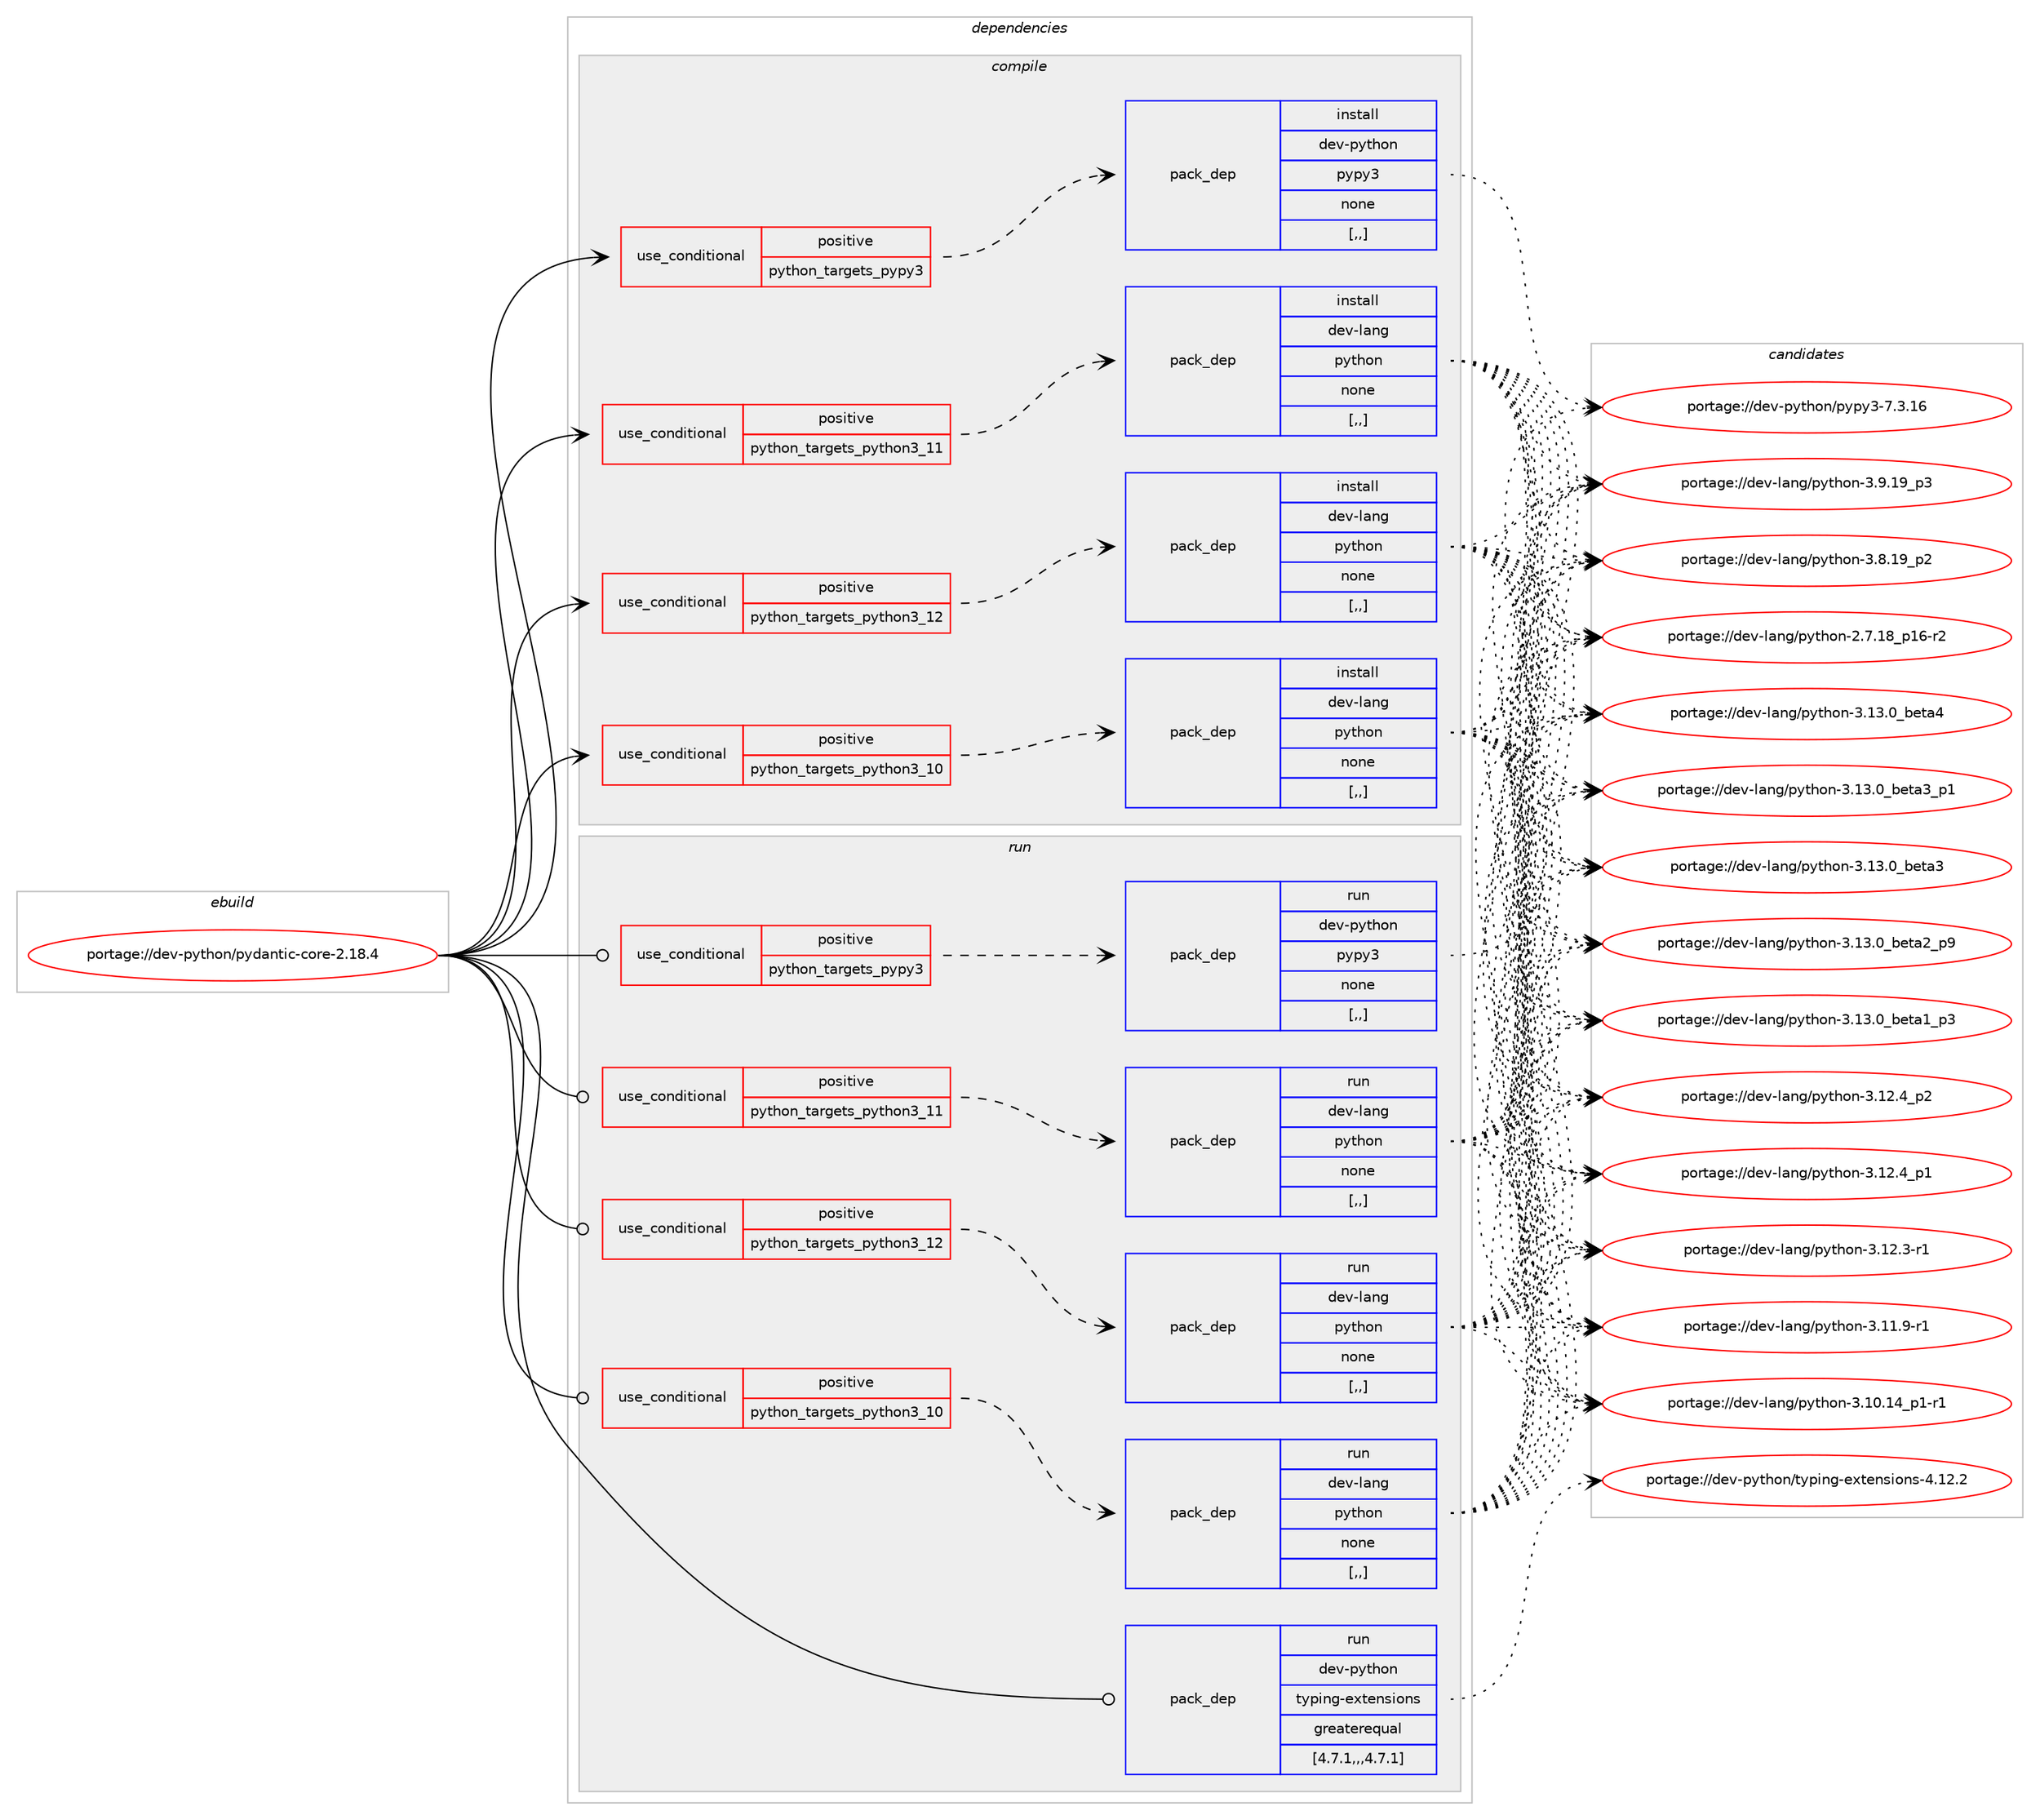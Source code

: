 digraph prolog {

# *************
# Graph options
# *************

newrank=true;
concentrate=true;
compound=true;
graph [rankdir=LR,fontname=Helvetica,fontsize=10,ranksep=1.5];#, ranksep=2.5, nodesep=0.2];
edge  [arrowhead=vee];
node  [fontname=Helvetica,fontsize=10];

# **********
# The ebuild
# **********

subgraph cluster_leftcol {
color=gray;
label=<<i>ebuild</i>>;
id [label="portage://dev-python/pydantic-core-2.18.4", color=red, width=4, href="../dev-python/pydantic-core-2.18.4.svg"];
}

# ****************
# The dependencies
# ****************

subgraph cluster_midcol {
color=gray;
label=<<i>dependencies</i>>;
subgraph cluster_compile {
fillcolor="#eeeeee";
style=filled;
label=<<i>compile</i>>;
subgraph cond36868 {
dependency156587 [label=<<TABLE BORDER="0" CELLBORDER="1" CELLSPACING="0" CELLPADDING="4"><TR><TD ROWSPAN="3" CELLPADDING="10">use_conditional</TD></TR><TR><TD>positive</TD></TR><TR><TD>python_targets_pypy3</TD></TR></TABLE>>, shape=none, color=red];
subgraph pack118468 {
dependency156588 [label=<<TABLE BORDER="0" CELLBORDER="1" CELLSPACING="0" CELLPADDING="4" WIDTH="220"><TR><TD ROWSPAN="6" CELLPADDING="30">pack_dep</TD></TR><TR><TD WIDTH="110">install</TD></TR><TR><TD>dev-python</TD></TR><TR><TD>pypy3</TD></TR><TR><TD>none</TD></TR><TR><TD>[,,]</TD></TR></TABLE>>, shape=none, color=blue];
}
dependency156587:e -> dependency156588:w [weight=20,style="dashed",arrowhead="vee"];
}
id:e -> dependency156587:w [weight=20,style="solid",arrowhead="vee"];
subgraph cond36869 {
dependency156589 [label=<<TABLE BORDER="0" CELLBORDER="1" CELLSPACING="0" CELLPADDING="4"><TR><TD ROWSPAN="3" CELLPADDING="10">use_conditional</TD></TR><TR><TD>positive</TD></TR><TR><TD>python_targets_python3_10</TD></TR></TABLE>>, shape=none, color=red];
subgraph pack118469 {
dependency156590 [label=<<TABLE BORDER="0" CELLBORDER="1" CELLSPACING="0" CELLPADDING="4" WIDTH="220"><TR><TD ROWSPAN="6" CELLPADDING="30">pack_dep</TD></TR><TR><TD WIDTH="110">install</TD></TR><TR><TD>dev-lang</TD></TR><TR><TD>python</TD></TR><TR><TD>none</TD></TR><TR><TD>[,,]</TD></TR></TABLE>>, shape=none, color=blue];
}
dependency156589:e -> dependency156590:w [weight=20,style="dashed",arrowhead="vee"];
}
id:e -> dependency156589:w [weight=20,style="solid",arrowhead="vee"];
subgraph cond36870 {
dependency156591 [label=<<TABLE BORDER="0" CELLBORDER="1" CELLSPACING="0" CELLPADDING="4"><TR><TD ROWSPAN="3" CELLPADDING="10">use_conditional</TD></TR><TR><TD>positive</TD></TR><TR><TD>python_targets_python3_11</TD></TR></TABLE>>, shape=none, color=red];
subgraph pack118470 {
dependency156592 [label=<<TABLE BORDER="0" CELLBORDER="1" CELLSPACING="0" CELLPADDING="4" WIDTH="220"><TR><TD ROWSPAN="6" CELLPADDING="30">pack_dep</TD></TR><TR><TD WIDTH="110">install</TD></TR><TR><TD>dev-lang</TD></TR><TR><TD>python</TD></TR><TR><TD>none</TD></TR><TR><TD>[,,]</TD></TR></TABLE>>, shape=none, color=blue];
}
dependency156591:e -> dependency156592:w [weight=20,style="dashed",arrowhead="vee"];
}
id:e -> dependency156591:w [weight=20,style="solid",arrowhead="vee"];
subgraph cond36871 {
dependency156593 [label=<<TABLE BORDER="0" CELLBORDER="1" CELLSPACING="0" CELLPADDING="4"><TR><TD ROWSPAN="3" CELLPADDING="10">use_conditional</TD></TR><TR><TD>positive</TD></TR><TR><TD>python_targets_python3_12</TD></TR></TABLE>>, shape=none, color=red];
subgraph pack118471 {
dependency156594 [label=<<TABLE BORDER="0" CELLBORDER="1" CELLSPACING="0" CELLPADDING="4" WIDTH="220"><TR><TD ROWSPAN="6" CELLPADDING="30">pack_dep</TD></TR><TR><TD WIDTH="110">install</TD></TR><TR><TD>dev-lang</TD></TR><TR><TD>python</TD></TR><TR><TD>none</TD></TR><TR><TD>[,,]</TD></TR></TABLE>>, shape=none, color=blue];
}
dependency156593:e -> dependency156594:w [weight=20,style="dashed",arrowhead="vee"];
}
id:e -> dependency156593:w [weight=20,style="solid",arrowhead="vee"];
}
subgraph cluster_compileandrun {
fillcolor="#eeeeee";
style=filled;
label=<<i>compile and run</i>>;
}
subgraph cluster_run {
fillcolor="#eeeeee";
style=filled;
label=<<i>run</i>>;
subgraph cond36872 {
dependency156595 [label=<<TABLE BORDER="0" CELLBORDER="1" CELLSPACING="0" CELLPADDING="4"><TR><TD ROWSPAN="3" CELLPADDING="10">use_conditional</TD></TR><TR><TD>positive</TD></TR><TR><TD>python_targets_pypy3</TD></TR></TABLE>>, shape=none, color=red];
subgraph pack118472 {
dependency156596 [label=<<TABLE BORDER="0" CELLBORDER="1" CELLSPACING="0" CELLPADDING="4" WIDTH="220"><TR><TD ROWSPAN="6" CELLPADDING="30">pack_dep</TD></TR><TR><TD WIDTH="110">run</TD></TR><TR><TD>dev-python</TD></TR><TR><TD>pypy3</TD></TR><TR><TD>none</TD></TR><TR><TD>[,,]</TD></TR></TABLE>>, shape=none, color=blue];
}
dependency156595:e -> dependency156596:w [weight=20,style="dashed",arrowhead="vee"];
}
id:e -> dependency156595:w [weight=20,style="solid",arrowhead="odot"];
subgraph cond36873 {
dependency156597 [label=<<TABLE BORDER="0" CELLBORDER="1" CELLSPACING="0" CELLPADDING="4"><TR><TD ROWSPAN="3" CELLPADDING="10">use_conditional</TD></TR><TR><TD>positive</TD></TR><TR><TD>python_targets_python3_10</TD></TR></TABLE>>, shape=none, color=red];
subgraph pack118473 {
dependency156598 [label=<<TABLE BORDER="0" CELLBORDER="1" CELLSPACING="0" CELLPADDING="4" WIDTH="220"><TR><TD ROWSPAN="6" CELLPADDING="30">pack_dep</TD></TR><TR><TD WIDTH="110">run</TD></TR><TR><TD>dev-lang</TD></TR><TR><TD>python</TD></TR><TR><TD>none</TD></TR><TR><TD>[,,]</TD></TR></TABLE>>, shape=none, color=blue];
}
dependency156597:e -> dependency156598:w [weight=20,style="dashed",arrowhead="vee"];
}
id:e -> dependency156597:w [weight=20,style="solid",arrowhead="odot"];
subgraph cond36874 {
dependency156599 [label=<<TABLE BORDER="0" CELLBORDER="1" CELLSPACING="0" CELLPADDING="4"><TR><TD ROWSPAN="3" CELLPADDING="10">use_conditional</TD></TR><TR><TD>positive</TD></TR><TR><TD>python_targets_python3_11</TD></TR></TABLE>>, shape=none, color=red];
subgraph pack118474 {
dependency156600 [label=<<TABLE BORDER="0" CELLBORDER="1" CELLSPACING="0" CELLPADDING="4" WIDTH="220"><TR><TD ROWSPAN="6" CELLPADDING="30">pack_dep</TD></TR><TR><TD WIDTH="110">run</TD></TR><TR><TD>dev-lang</TD></TR><TR><TD>python</TD></TR><TR><TD>none</TD></TR><TR><TD>[,,]</TD></TR></TABLE>>, shape=none, color=blue];
}
dependency156599:e -> dependency156600:w [weight=20,style="dashed",arrowhead="vee"];
}
id:e -> dependency156599:w [weight=20,style="solid",arrowhead="odot"];
subgraph cond36875 {
dependency156601 [label=<<TABLE BORDER="0" CELLBORDER="1" CELLSPACING="0" CELLPADDING="4"><TR><TD ROWSPAN="3" CELLPADDING="10">use_conditional</TD></TR><TR><TD>positive</TD></TR><TR><TD>python_targets_python3_12</TD></TR></TABLE>>, shape=none, color=red];
subgraph pack118475 {
dependency156602 [label=<<TABLE BORDER="0" CELLBORDER="1" CELLSPACING="0" CELLPADDING="4" WIDTH="220"><TR><TD ROWSPAN="6" CELLPADDING="30">pack_dep</TD></TR><TR><TD WIDTH="110">run</TD></TR><TR><TD>dev-lang</TD></TR><TR><TD>python</TD></TR><TR><TD>none</TD></TR><TR><TD>[,,]</TD></TR></TABLE>>, shape=none, color=blue];
}
dependency156601:e -> dependency156602:w [weight=20,style="dashed",arrowhead="vee"];
}
id:e -> dependency156601:w [weight=20,style="solid",arrowhead="odot"];
subgraph pack118476 {
dependency156603 [label=<<TABLE BORDER="0" CELLBORDER="1" CELLSPACING="0" CELLPADDING="4" WIDTH="220"><TR><TD ROWSPAN="6" CELLPADDING="30">pack_dep</TD></TR><TR><TD WIDTH="110">run</TD></TR><TR><TD>dev-python</TD></TR><TR><TD>typing-extensions</TD></TR><TR><TD>greaterequal</TD></TR><TR><TD>[4.7.1,,,4.7.1]</TD></TR></TABLE>>, shape=none, color=blue];
}
id:e -> dependency156603:w [weight=20,style="solid",arrowhead="odot"];
}
}

# **************
# The candidates
# **************

subgraph cluster_choices {
rank=same;
color=gray;
label=<<i>candidates</i>>;

subgraph choice118468 {
color=black;
nodesep=1;
choice10010111845112121116104111110471121211121215145554651464954 [label="portage://dev-python/pypy3-7.3.16", color=red, width=4,href="../dev-python/pypy3-7.3.16.svg"];
dependency156588:e -> choice10010111845112121116104111110471121211121215145554651464954:w [style=dotted,weight="100"];
}
subgraph choice118469 {
color=black;
nodesep=1;
choice1001011184510897110103471121211161041111104551464951464895981011169752 [label="portage://dev-lang/python-3.13.0_beta4", color=red, width=4,href="../dev-lang/python-3.13.0_beta4.svg"];
choice10010111845108971101034711212111610411111045514649514648959810111697519511249 [label="portage://dev-lang/python-3.13.0_beta3_p1", color=red, width=4,href="../dev-lang/python-3.13.0_beta3_p1.svg"];
choice1001011184510897110103471121211161041111104551464951464895981011169751 [label="portage://dev-lang/python-3.13.0_beta3", color=red, width=4,href="../dev-lang/python-3.13.0_beta3.svg"];
choice10010111845108971101034711212111610411111045514649514648959810111697509511257 [label="portage://dev-lang/python-3.13.0_beta2_p9", color=red, width=4,href="../dev-lang/python-3.13.0_beta2_p9.svg"];
choice10010111845108971101034711212111610411111045514649514648959810111697499511251 [label="portage://dev-lang/python-3.13.0_beta1_p3", color=red, width=4,href="../dev-lang/python-3.13.0_beta1_p3.svg"];
choice100101118451089711010347112121116104111110455146495046529511250 [label="portage://dev-lang/python-3.12.4_p2", color=red, width=4,href="../dev-lang/python-3.12.4_p2.svg"];
choice100101118451089711010347112121116104111110455146495046529511249 [label="portage://dev-lang/python-3.12.4_p1", color=red, width=4,href="../dev-lang/python-3.12.4_p1.svg"];
choice100101118451089711010347112121116104111110455146495046514511449 [label="portage://dev-lang/python-3.12.3-r1", color=red, width=4,href="../dev-lang/python-3.12.3-r1.svg"];
choice100101118451089711010347112121116104111110455146494946574511449 [label="portage://dev-lang/python-3.11.9-r1", color=red, width=4,href="../dev-lang/python-3.11.9-r1.svg"];
choice100101118451089711010347112121116104111110455146494846495295112494511449 [label="portage://dev-lang/python-3.10.14_p1-r1", color=red, width=4,href="../dev-lang/python-3.10.14_p1-r1.svg"];
choice100101118451089711010347112121116104111110455146574649579511251 [label="portage://dev-lang/python-3.9.19_p3", color=red, width=4,href="../dev-lang/python-3.9.19_p3.svg"];
choice100101118451089711010347112121116104111110455146564649579511250 [label="portage://dev-lang/python-3.8.19_p2", color=red, width=4,href="../dev-lang/python-3.8.19_p2.svg"];
choice100101118451089711010347112121116104111110455046554649569511249544511450 [label="portage://dev-lang/python-2.7.18_p16-r2", color=red, width=4,href="../dev-lang/python-2.7.18_p16-r2.svg"];
dependency156590:e -> choice1001011184510897110103471121211161041111104551464951464895981011169752:w [style=dotted,weight="100"];
dependency156590:e -> choice10010111845108971101034711212111610411111045514649514648959810111697519511249:w [style=dotted,weight="100"];
dependency156590:e -> choice1001011184510897110103471121211161041111104551464951464895981011169751:w [style=dotted,weight="100"];
dependency156590:e -> choice10010111845108971101034711212111610411111045514649514648959810111697509511257:w [style=dotted,weight="100"];
dependency156590:e -> choice10010111845108971101034711212111610411111045514649514648959810111697499511251:w [style=dotted,weight="100"];
dependency156590:e -> choice100101118451089711010347112121116104111110455146495046529511250:w [style=dotted,weight="100"];
dependency156590:e -> choice100101118451089711010347112121116104111110455146495046529511249:w [style=dotted,weight="100"];
dependency156590:e -> choice100101118451089711010347112121116104111110455146495046514511449:w [style=dotted,weight="100"];
dependency156590:e -> choice100101118451089711010347112121116104111110455146494946574511449:w [style=dotted,weight="100"];
dependency156590:e -> choice100101118451089711010347112121116104111110455146494846495295112494511449:w [style=dotted,weight="100"];
dependency156590:e -> choice100101118451089711010347112121116104111110455146574649579511251:w [style=dotted,weight="100"];
dependency156590:e -> choice100101118451089711010347112121116104111110455146564649579511250:w [style=dotted,weight="100"];
dependency156590:e -> choice100101118451089711010347112121116104111110455046554649569511249544511450:w [style=dotted,weight="100"];
}
subgraph choice118470 {
color=black;
nodesep=1;
choice1001011184510897110103471121211161041111104551464951464895981011169752 [label="portage://dev-lang/python-3.13.0_beta4", color=red, width=4,href="../dev-lang/python-3.13.0_beta4.svg"];
choice10010111845108971101034711212111610411111045514649514648959810111697519511249 [label="portage://dev-lang/python-3.13.0_beta3_p1", color=red, width=4,href="../dev-lang/python-3.13.0_beta3_p1.svg"];
choice1001011184510897110103471121211161041111104551464951464895981011169751 [label="portage://dev-lang/python-3.13.0_beta3", color=red, width=4,href="../dev-lang/python-3.13.0_beta3.svg"];
choice10010111845108971101034711212111610411111045514649514648959810111697509511257 [label="portage://dev-lang/python-3.13.0_beta2_p9", color=red, width=4,href="../dev-lang/python-3.13.0_beta2_p9.svg"];
choice10010111845108971101034711212111610411111045514649514648959810111697499511251 [label="portage://dev-lang/python-3.13.0_beta1_p3", color=red, width=4,href="../dev-lang/python-3.13.0_beta1_p3.svg"];
choice100101118451089711010347112121116104111110455146495046529511250 [label="portage://dev-lang/python-3.12.4_p2", color=red, width=4,href="../dev-lang/python-3.12.4_p2.svg"];
choice100101118451089711010347112121116104111110455146495046529511249 [label="portage://dev-lang/python-3.12.4_p1", color=red, width=4,href="../dev-lang/python-3.12.4_p1.svg"];
choice100101118451089711010347112121116104111110455146495046514511449 [label="portage://dev-lang/python-3.12.3-r1", color=red, width=4,href="../dev-lang/python-3.12.3-r1.svg"];
choice100101118451089711010347112121116104111110455146494946574511449 [label="portage://dev-lang/python-3.11.9-r1", color=red, width=4,href="../dev-lang/python-3.11.9-r1.svg"];
choice100101118451089711010347112121116104111110455146494846495295112494511449 [label="portage://dev-lang/python-3.10.14_p1-r1", color=red, width=4,href="../dev-lang/python-3.10.14_p1-r1.svg"];
choice100101118451089711010347112121116104111110455146574649579511251 [label="portage://dev-lang/python-3.9.19_p3", color=red, width=4,href="../dev-lang/python-3.9.19_p3.svg"];
choice100101118451089711010347112121116104111110455146564649579511250 [label="portage://dev-lang/python-3.8.19_p2", color=red, width=4,href="../dev-lang/python-3.8.19_p2.svg"];
choice100101118451089711010347112121116104111110455046554649569511249544511450 [label="portage://dev-lang/python-2.7.18_p16-r2", color=red, width=4,href="../dev-lang/python-2.7.18_p16-r2.svg"];
dependency156592:e -> choice1001011184510897110103471121211161041111104551464951464895981011169752:w [style=dotted,weight="100"];
dependency156592:e -> choice10010111845108971101034711212111610411111045514649514648959810111697519511249:w [style=dotted,weight="100"];
dependency156592:e -> choice1001011184510897110103471121211161041111104551464951464895981011169751:w [style=dotted,weight="100"];
dependency156592:e -> choice10010111845108971101034711212111610411111045514649514648959810111697509511257:w [style=dotted,weight="100"];
dependency156592:e -> choice10010111845108971101034711212111610411111045514649514648959810111697499511251:w [style=dotted,weight="100"];
dependency156592:e -> choice100101118451089711010347112121116104111110455146495046529511250:w [style=dotted,weight="100"];
dependency156592:e -> choice100101118451089711010347112121116104111110455146495046529511249:w [style=dotted,weight="100"];
dependency156592:e -> choice100101118451089711010347112121116104111110455146495046514511449:w [style=dotted,weight="100"];
dependency156592:e -> choice100101118451089711010347112121116104111110455146494946574511449:w [style=dotted,weight="100"];
dependency156592:e -> choice100101118451089711010347112121116104111110455146494846495295112494511449:w [style=dotted,weight="100"];
dependency156592:e -> choice100101118451089711010347112121116104111110455146574649579511251:w [style=dotted,weight="100"];
dependency156592:e -> choice100101118451089711010347112121116104111110455146564649579511250:w [style=dotted,weight="100"];
dependency156592:e -> choice100101118451089711010347112121116104111110455046554649569511249544511450:w [style=dotted,weight="100"];
}
subgraph choice118471 {
color=black;
nodesep=1;
choice1001011184510897110103471121211161041111104551464951464895981011169752 [label="portage://dev-lang/python-3.13.0_beta4", color=red, width=4,href="../dev-lang/python-3.13.0_beta4.svg"];
choice10010111845108971101034711212111610411111045514649514648959810111697519511249 [label="portage://dev-lang/python-3.13.0_beta3_p1", color=red, width=4,href="../dev-lang/python-3.13.0_beta3_p1.svg"];
choice1001011184510897110103471121211161041111104551464951464895981011169751 [label="portage://dev-lang/python-3.13.0_beta3", color=red, width=4,href="../dev-lang/python-3.13.0_beta3.svg"];
choice10010111845108971101034711212111610411111045514649514648959810111697509511257 [label="portage://dev-lang/python-3.13.0_beta2_p9", color=red, width=4,href="../dev-lang/python-3.13.0_beta2_p9.svg"];
choice10010111845108971101034711212111610411111045514649514648959810111697499511251 [label="portage://dev-lang/python-3.13.0_beta1_p3", color=red, width=4,href="../dev-lang/python-3.13.0_beta1_p3.svg"];
choice100101118451089711010347112121116104111110455146495046529511250 [label="portage://dev-lang/python-3.12.4_p2", color=red, width=4,href="../dev-lang/python-3.12.4_p2.svg"];
choice100101118451089711010347112121116104111110455146495046529511249 [label="portage://dev-lang/python-3.12.4_p1", color=red, width=4,href="../dev-lang/python-3.12.4_p1.svg"];
choice100101118451089711010347112121116104111110455146495046514511449 [label="portage://dev-lang/python-3.12.3-r1", color=red, width=4,href="../dev-lang/python-3.12.3-r1.svg"];
choice100101118451089711010347112121116104111110455146494946574511449 [label="portage://dev-lang/python-3.11.9-r1", color=red, width=4,href="../dev-lang/python-3.11.9-r1.svg"];
choice100101118451089711010347112121116104111110455146494846495295112494511449 [label="portage://dev-lang/python-3.10.14_p1-r1", color=red, width=4,href="../dev-lang/python-3.10.14_p1-r1.svg"];
choice100101118451089711010347112121116104111110455146574649579511251 [label="portage://dev-lang/python-3.9.19_p3", color=red, width=4,href="../dev-lang/python-3.9.19_p3.svg"];
choice100101118451089711010347112121116104111110455146564649579511250 [label="portage://dev-lang/python-3.8.19_p2", color=red, width=4,href="../dev-lang/python-3.8.19_p2.svg"];
choice100101118451089711010347112121116104111110455046554649569511249544511450 [label="portage://dev-lang/python-2.7.18_p16-r2", color=red, width=4,href="../dev-lang/python-2.7.18_p16-r2.svg"];
dependency156594:e -> choice1001011184510897110103471121211161041111104551464951464895981011169752:w [style=dotted,weight="100"];
dependency156594:e -> choice10010111845108971101034711212111610411111045514649514648959810111697519511249:w [style=dotted,weight="100"];
dependency156594:e -> choice1001011184510897110103471121211161041111104551464951464895981011169751:w [style=dotted,weight="100"];
dependency156594:e -> choice10010111845108971101034711212111610411111045514649514648959810111697509511257:w [style=dotted,weight="100"];
dependency156594:e -> choice10010111845108971101034711212111610411111045514649514648959810111697499511251:w [style=dotted,weight="100"];
dependency156594:e -> choice100101118451089711010347112121116104111110455146495046529511250:w [style=dotted,weight="100"];
dependency156594:e -> choice100101118451089711010347112121116104111110455146495046529511249:w [style=dotted,weight="100"];
dependency156594:e -> choice100101118451089711010347112121116104111110455146495046514511449:w [style=dotted,weight="100"];
dependency156594:e -> choice100101118451089711010347112121116104111110455146494946574511449:w [style=dotted,weight="100"];
dependency156594:e -> choice100101118451089711010347112121116104111110455146494846495295112494511449:w [style=dotted,weight="100"];
dependency156594:e -> choice100101118451089711010347112121116104111110455146574649579511251:w [style=dotted,weight="100"];
dependency156594:e -> choice100101118451089711010347112121116104111110455146564649579511250:w [style=dotted,weight="100"];
dependency156594:e -> choice100101118451089711010347112121116104111110455046554649569511249544511450:w [style=dotted,weight="100"];
}
subgraph choice118472 {
color=black;
nodesep=1;
choice10010111845112121116104111110471121211121215145554651464954 [label="portage://dev-python/pypy3-7.3.16", color=red, width=4,href="../dev-python/pypy3-7.3.16.svg"];
dependency156596:e -> choice10010111845112121116104111110471121211121215145554651464954:w [style=dotted,weight="100"];
}
subgraph choice118473 {
color=black;
nodesep=1;
choice1001011184510897110103471121211161041111104551464951464895981011169752 [label="portage://dev-lang/python-3.13.0_beta4", color=red, width=4,href="../dev-lang/python-3.13.0_beta4.svg"];
choice10010111845108971101034711212111610411111045514649514648959810111697519511249 [label="portage://dev-lang/python-3.13.0_beta3_p1", color=red, width=4,href="../dev-lang/python-3.13.0_beta3_p1.svg"];
choice1001011184510897110103471121211161041111104551464951464895981011169751 [label="portage://dev-lang/python-3.13.0_beta3", color=red, width=4,href="../dev-lang/python-3.13.0_beta3.svg"];
choice10010111845108971101034711212111610411111045514649514648959810111697509511257 [label="portage://dev-lang/python-3.13.0_beta2_p9", color=red, width=4,href="../dev-lang/python-3.13.0_beta2_p9.svg"];
choice10010111845108971101034711212111610411111045514649514648959810111697499511251 [label="portage://dev-lang/python-3.13.0_beta1_p3", color=red, width=4,href="../dev-lang/python-3.13.0_beta1_p3.svg"];
choice100101118451089711010347112121116104111110455146495046529511250 [label="portage://dev-lang/python-3.12.4_p2", color=red, width=4,href="../dev-lang/python-3.12.4_p2.svg"];
choice100101118451089711010347112121116104111110455146495046529511249 [label="portage://dev-lang/python-3.12.4_p1", color=red, width=4,href="../dev-lang/python-3.12.4_p1.svg"];
choice100101118451089711010347112121116104111110455146495046514511449 [label="portage://dev-lang/python-3.12.3-r1", color=red, width=4,href="../dev-lang/python-3.12.3-r1.svg"];
choice100101118451089711010347112121116104111110455146494946574511449 [label="portage://dev-lang/python-3.11.9-r1", color=red, width=4,href="../dev-lang/python-3.11.9-r1.svg"];
choice100101118451089711010347112121116104111110455146494846495295112494511449 [label="portage://dev-lang/python-3.10.14_p1-r1", color=red, width=4,href="../dev-lang/python-3.10.14_p1-r1.svg"];
choice100101118451089711010347112121116104111110455146574649579511251 [label="portage://dev-lang/python-3.9.19_p3", color=red, width=4,href="../dev-lang/python-3.9.19_p3.svg"];
choice100101118451089711010347112121116104111110455146564649579511250 [label="portage://dev-lang/python-3.8.19_p2", color=red, width=4,href="../dev-lang/python-3.8.19_p2.svg"];
choice100101118451089711010347112121116104111110455046554649569511249544511450 [label="portage://dev-lang/python-2.7.18_p16-r2", color=red, width=4,href="../dev-lang/python-2.7.18_p16-r2.svg"];
dependency156598:e -> choice1001011184510897110103471121211161041111104551464951464895981011169752:w [style=dotted,weight="100"];
dependency156598:e -> choice10010111845108971101034711212111610411111045514649514648959810111697519511249:w [style=dotted,weight="100"];
dependency156598:e -> choice1001011184510897110103471121211161041111104551464951464895981011169751:w [style=dotted,weight="100"];
dependency156598:e -> choice10010111845108971101034711212111610411111045514649514648959810111697509511257:w [style=dotted,weight="100"];
dependency156598:e -> choice10010111845108971101034711212111610411111045514649514648959810111697499511251:w [style=dotted,weight="100"];
dependency156598:e -> choice100101118451089711010347112121116104111110455146495046529511250:w [style=dotted,weight="100"];
dependency156598:e -> choice100101118451089711010347112121116104111110455146495046529511249:w [style=dotted,weight="100"];
dependency156598:e -> choice100101118451089711010347112121116104111110455146495046514511449:w [style=dotted,weight="100"];
dependency156598:e -> choice100101118451089711010347112121116104111110455146494946574511449:w [style=dotted,weight="100"];
dependency156598:e -> choice100101118451089711010347112121116104111110455146494846495295112494511449:w [style=dotted,weight="100"];
dependency156598:e -> choice100101118451089711010347112121116104111110455146574649579511251:w [style=dotted,weight="100"];
dependency156598:e -> choice100101118451089711010347112121116104111110455146564649579511250:w [style=dotted,weight="100"];
dependency156598:e -> choice100101118451089711010347112121116104111110455046554649569511249544511450:w [style=dotted,weight="100"];
}
subgraph choice118474 {
color=black;
nodesep=1;
choice1001011184510897110103471121211161041111104551464951464895981011169752 [label="portage://dev-lang/python-3.13.0_beta4", color=red, width=4,href="../dev-lang/python-3.13.0_beta4.svg"];
choice10010111845108971101034711212111610411111045514649514648959810111697519511249 [label="portage://dev-lang/python-3.13.0_beta3_p1", color=red, width=4,href="../dev-lang/python-3.13.0_beta3_p1.svg"];
choice1001011184510897110103471121211161041111104551464951464895981011169751 [label="portage://dev-lang/python-3.13.0_beta3", color=red, width=4,href="../dev-lang/python-3.13.0_beta3.svg"];
choice10010111845108971101034711212111610411111045514649514648959810111697509511257 [label="portage://dev-lang/python-3.13.0_beta2_p9", color=red, width=4,href="../dev-lang/python-3.13.0_beta2_p9.svg"];
choice10010111845108971101034711212111610411111045514649514648959810111697499511251 [label="portage://dev-lang/python-3.13.0_beta1_p3", color=red, width=4,href="../dev-lang/python-3.13.0_beta1_p3.svg"];
choice100101118451089711010347112121116104111110455146495046529511250 [label="portage://dev-lang/python-3.12.4_p2", color=red, width=4,href="../dev-lang/python-3.12.4_p2.svg"];
choice100101118451089711010347112121116104111110455146495046529511249 [label="portage://dev-lang/python-3.12.4_p1", color=red, width=4,href="../dev-lang/python-3.12.4_p1.svg"];
choice100101118451089711010347112121116104111110455146495046514511449 [label="portage://dev-lang/python-3.12.3-r1", color=red, width=4,href="../dev-lang/python-3.12.3-r1.svg"];
choice100101118451089711010347112121116104111110455146494946574511449 [label="portage://dev-lang/python-3.11.9-r1", color=red, width=4,href="../dev-lang/python-3.11.9-r1.svg"];
choice100101118451089711010347112121116104111110455146494846495295112494511449 [label="portage://dev-lang/python-3.10.14_p1-r1", color=red, width=4,href="../dev-lang/python-3.10.14_p1-r1.svg"];
choice100101118451089711010347112121116104111110455146574649579511251 [label="portage://dev-lang/python-3.9.19_p3", color=red, width=4,href="../dev-lang/python-3.9.19_p3.svg"];
choice100101118451089711010347112121116104111110455146564649579511250 [label="portage://dev-lang/python-3.8.19_p2", color=red, width=4,href="../dev-lang/python-3.8.19_p2.svg"];
choice100101118451089711010347112121116104111110455046554649569511249544511450 [label="portage://dev-lang/python-2.7.18_p16-r2", color=red, width=4,href="../dev-lang/python-2.7.18_p16-r2.svg"];
dependency156600:e -> choice1001011184510897110103471121211161041111104551464951464895981011169752:w [style=dotted,weight="100"];
dependency156600:e -> choice10010111845108971101034711212111610411111045514649514648959810111697519511249:w [style=dotted,weight="100"];
dependency156600:e -> choice1001011184510897110103471121211161041111104551464951464895981011169751:w [style=dotted,weight="100"];
dependency156600:e -> choice10010111845108971101034711212111610411111045514649514648959810111697509511257:w [style=dotted,weight="100"];
dependency156600:e -> choice10010111845108971101034711212111610411111045514649514648959810111697499511251:w [style=dotted,weight="100"];
dependency156600:e -> choice100101118451089711010347112121116104111110455146495046529511250:w [style=dotted,weight="100"];
dependency156600:e -> choice100101118451089711010347112121116104111110455146495046529511249:w [style=dotted,weight="100"];
dependency156600:e -> choice100101118451089711010347112121116104111110455146495046514511449:w [style=dotted,weight="100"];
dependency156600:e -> choice100101118451089711010347112121116104111110455146494946574511449:w [style=dotted,weight="100"];
dependency156600:e -> choice100101118451089711010347112121116104111110455146494846495295112494511449:w [style=dotted,weight="100"];
dependency156600:e -> choice100101118451089711010347112121116104111110455146574649579511251:w [style=dotted,weight="100"];
dependency156600:e -> choice100101118451089711010347112121116104111110455146564649579511250:w [style=dotted,weight="100"];
dependency156600:e -> choice100101118451089711010347112121116104111110455046554649569511249544511450:w [style=dotted,weight="100"];
}
subgraph choice118475 {
color=black;
nodesep=1;
choice1001011184510897110103471121211161041111104551464951464895981011169752 [label="portage://dev-lang/python-3.13.0_beta4", color=red, width=4,href="../dev-lang/python-3.13.0_beta4.svg"];
choice10010111845108971101034711212111610411111045514649514648959810111697519511249 [label="portage://dev-lang/python-3.13.0_beta3_p1", color=red, width=4,href="../dev-lang/python-3.13.0_beta3_p1.svg"];
choice1001011184510897110103471121211161041111104551464951464895981011169751 [label="portage://dev-lang/python-3.13.0_beta3", color=red, width=4,href="../dev-lang/python-3.13.0_beta3.svg"];
choice10010111845108971101034711212111610411111045514649514648959810111697509511257 [label="portage://dev-lang/python-3.13.0_beta2_p9", color=red, width=4,href="../dev-lang/python-3.13.0_beta2_p9.svg"];
choice10010111845108971101034711212111610411111045514649514648959810111697499511251 [label="portage://dev-lang/python-3.13.0_beta1_p3", color=red, width=4,href="../dev-lang/python-3.13.0_beta1_p3.svg"];
choice100101118451089711010347112121116104111110455146495046529511250 [label="portage://dev-lang/python-3.12.4_p2", color=red, width=4,href="../dev-lang/python-3.12.4_p2.svg"];
choice100101118451089711010347112121116104111110455146495046529511249 [label="portage://dev-lang/python-3.12.4_p1", color=red, width=4,href="../dev-lang/python-3.12.4_p1.svg"];
choice100101118451089711010347112121116104111110455146495046514511449 [label="portage://dev-lang/python-3.12.3-r1", color=red, width=4,href="../dev-lang/python-3.12.3-r1.svg"];
choice100101118451089711010347112121116104111110455146494946574511449 [label="portage://dev-lang/python-3.11.9-r1", color=red, width=4,href="../dev-lang/python-3.11.9-r1.svg"];
choice100101118451089711010347112121116104111110455146494846495295112494511449 [label="portage://dev-lang/python-3.10.14_p1-r1", color=red, width=4,href="../dev-lang/python-3.10.14_p1-r1.svg"];
choice100101118451089711010347112121116104111110455146574649579511251 [label="portage://dev-lang/python-3.9.19_p3", color=red, width=4,href="../dev-lang/python-3.9.19_p3.svg"];
choice100101118451089711010347112121116104111110455146564649579511250 [label="portage://dev-lang/python-3.8.19_p2", color=red, width=4,href="../dev-lang/python-3.8.19_p2.svg"];
choice100101118451089711010347112121116104111110455046554649569511249544511450 [label="portage://dev-lang/python-2.7.18_p16-r2", color=red, width=4,href="../dev-lang/python-2.7.18_p16-r2.svg"];
dependency156602:e -> choice1001011184510897110103471121211161041111104551464951464895981011169752:w [style=dotted,weight="100"];
dependency156602:e -> choice10010111845108971101034711212111610411111045514649514648959810111697519511249:w [style=dotted,weight="100"];
dependency156602:e -> choice1001011184510897110103471121211161041111104551464951464895981011169751:w [style=dotted,weight="100"];
dependency156602:e -> choice10010111845108971101034711212111610411111045514649514648959810111697509511257:w [style=dotted,weight="100"];
dependency156602:e -> choice10010111845108971101034711212111610411111045514649514648959810111697499511251:w [style=dotted,weight="100"];
dependency156602:e -> choice100101118451089711010347112121116104111110455146495046529511250:w [style=dotted,weight="100"];
dependency156602:e -> choice100101118451089711010347112121116104111110455146495046529511249:w [style=dotted,weight="100"];
dependency156602:e -> choice100101118451089711010347112121116104111110455146495046514511449:w [style=dotted,weight="100"];
dependency156602:e -> choice100101118451089711010347112121116104111110455146494946574511449:w [style=dotted,weight="100"];
dependency156602:e -> choice100101118451089711010347112121116104111110455146494846495295112494511449:w [style=dotted,weight="100"];
dependency156602:e -> choice100101118451089711010347112121116104111110455146574649579511251:w [style=dotted,weight="100"];
dependency156602:e -> choice100101118451089711010347112121116104111110455146564649579511250:w [style=dotted,weight="100"];
dependency156602:e -> choice100101118451089711010347112121116104111110455046554649569511249544511450:w [style=dotted,weight="100"];
}
subgraph choice118476 {
color=black;
nodesep=1;
choice10010111845112121116104111110471161211121051101034510112011610111011510511111011545524649504650 [label="portage://dev-python/typing-extensions-4.12.2", color=red, width=4,href="../dev-python/typing-extensions-4.12.2.svg"];
dependency156603:e -> choice10010111845112121116104111110471161211121051101034510112011610111011510511111011545524649504650:w [style=dotted,weight="100"];
}
}

}
